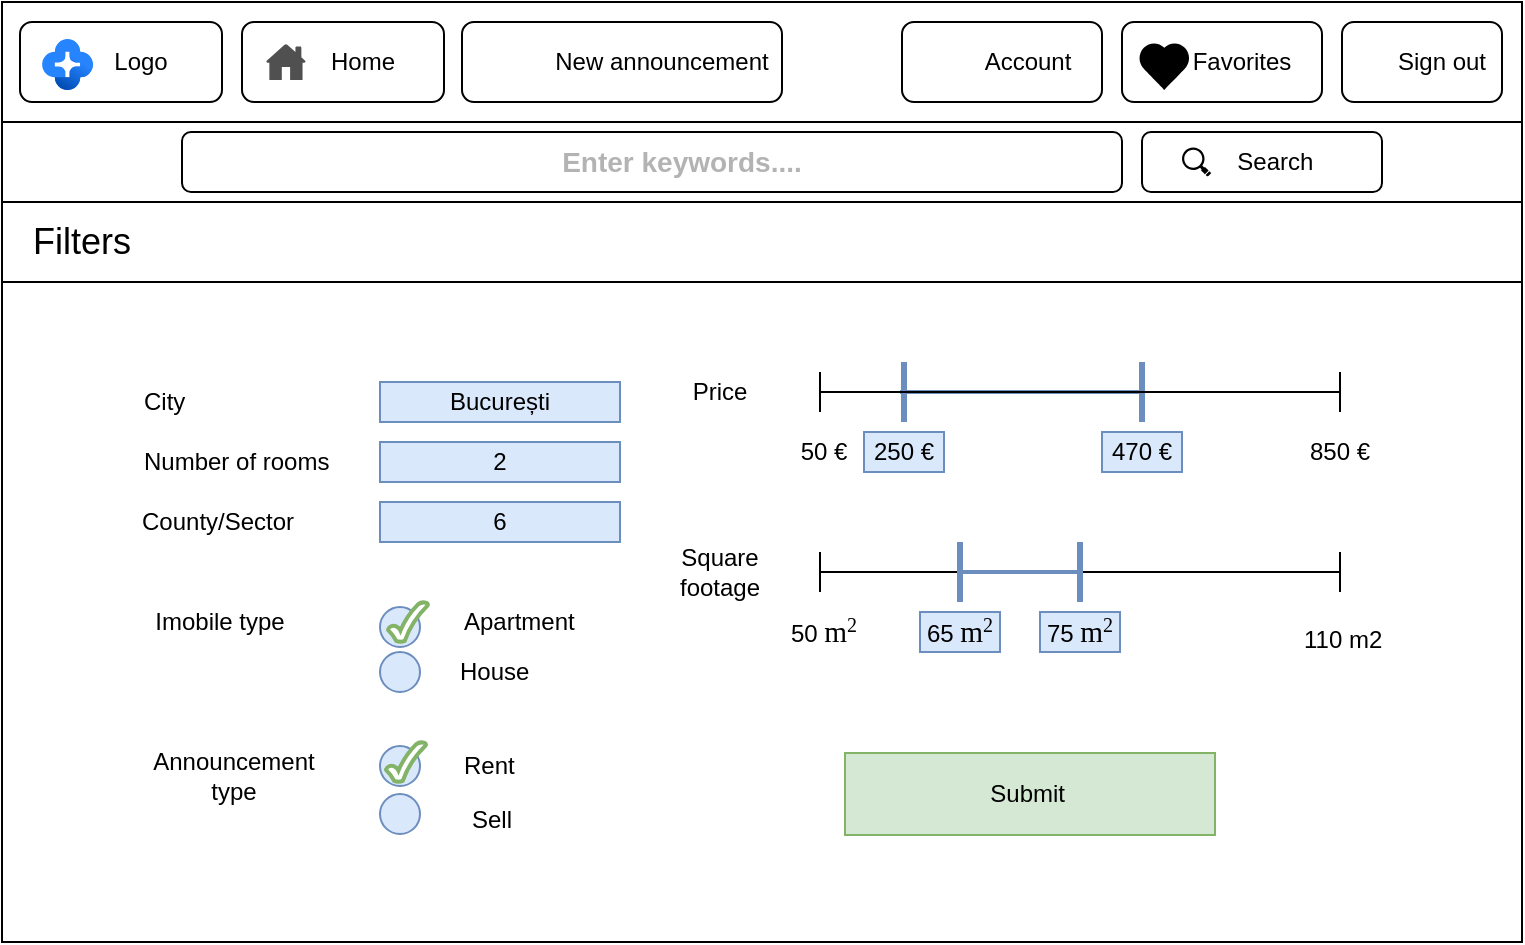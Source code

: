<mxfile version="12.8.2" type="device"><diagram id="mXsjd6KJbfReBEOmsh-T" name="Page-1"><mxGraphModel dx="1038" dy="1668" grid="1" gridSize="10" guides="1" tooltips="1" connect="1" arrows="1" fold="1" page="1" pageScale="1" pageWidth="827" pageHeight="1169" math="0" shadow="0"><root><mxCell id="0"/><mxCell id="1" parent="0"/><mxCell id="6OxCRLZpyRjISe_5nAXk-8" value="" style="whiteSpace=wrap;html=1;strokeWidth=1;" parent="1" vertex="1"><mxGeometry x="40" y="20" width="760" height="330" as="geometry"/></mxCell><mxCell id="rm_aqZHcloBOPW1Ccewx-1" value="" style="group" parent="1" vertex="1" connectable="0"><mxGeometry x="40" y="-120" width="760" height="100" as="geometry"/></mxCell><mxCell id="rm_aqZHcloBOPW1Ccewx-2" value="" style="group" parent="rm_aqZHcloBOPW1Ccewx-1" vertex="1" connectable="0"><mxGeometry width="760" height="100" as="geometry"/></mxCell><mxCell id="rm_aqZHcloBOPW1Ccewx-3" value="" style="group" parent="rm_aqZHcloBOPW1Ccewx-2" vertex="1" connectable="0"><mxGeometry y="60" width="760" height="40" as="geometry"/></mxCell><mxCell id="rm_aqZHcloBOPW1Ccewx-4" value="" style="rounded=0;whiteSpace=wrap;html=1;" parent="rm_aqZHcloBOPW1Ccewx-3" vertex="1"><mxGeometry width="760" height="40" as="geometry"/></mxCell><mxCell id="rm_aqZHcloBOPW1Ccewx-5" value="" style="rounded=1;whiteSpace=wrap;html=1;" parent="rm_aqZHcloBOPW1Ccewx-3" vertex="1"><mxGeometry x="90" y="5" width="470" height="30" as="geometry"/></mxCell><mxCell id="rm_aqZHcloBOPW1Ccewx-6" value="&amp;nbsp; &amp;nbsp; Search" style="rounded=1;whiteSpace=wrap;html=1;" parent="rm_aqZHcloBOPW1Ccewx-3" vertex="1"><mxGeometry x="570" y="5" width="120" height="30" as="geometry"/></mxCell><mxCell id="rm_aqZHcloBOPW1Ccewx-7" value="" style="shadow=0;dashed=0;html=1;strokeColor=none;fillColor=#000000;labelPosition=center;verticalLabelPosition=bottom;verticalAlign=top;align=center;outlineConnect=0;shape=mxgraph.veeam.magnifying_glass;pointerEvents=1;" parent="rm_aqZHcloBOPW1Ccewx-3" vertex="1"><mxGeometry x="590" y="12.8" width="14.61" height="14.4" as="geometry"/></mxCell><mxCell id="rm_aqZHcloBOPW1Ccewx-8" value="Enter keywords...." style="text;html=1;strokeColor=none;fillColor=none;align=center;verticalAlign=middle;whiteSpace=wrap;rounded=0;fontColor=#B3B3B3;fontStyle=1;fontSize=14;" parent="rm_aqZHcloBOPW1Ccewx-3" vertex="1"><mxGeometry x="230" y="10" width="220" height="20" as="geometry"/></mxCell><mxCell id="rm_aqZHcloBOPW1Ccewx-9" value="" style="group" parent="rm_aqZHcloBOPW1Ccewx-2" vertex="1" connectable="0"><mxGeometry width="760" height="60" as="geometry"/></mxCell><mxCell id="rm_aqZHcloBOPW1Ccewx-10" value="" style="rounded=0;whiteSpace=wrap;html=1;" parent="rm_aqZHcloBOPW1Ccewx-9" vertex="1"><mxGeometry width="760" height="60" as="geometry"/></mxCell><mxCell id="rm_aqZHcloBOPW1Ccewx-11" value="" style="group" parent="rm_aqZHcloBOPW1Ccewx-9" vertex="1" connectable="0"><mxGeometry x="120" y="10" width="101" height="40" as="geometry"/></mxCell><mxCell id="rm_aqZHcloBOPW1Ccewx-12" value="Home" style="rounded=1;whiteSpace=wrap;html=1;spacingLeft=20;" parent="rm_aqZHcloBOPW1Ccewx-11" vertex="1"><mxGeometry width="101" height="40" as="geometry"/></mxCell><mxCell id="rm_aqZHcloBOPW1Ccewx-13" value="" style="pointerEvents=1;shadow=0;dashed=0;html=1;strokeColor=none;fillColor=#505050;labelPosition=center;verticalLabelPosition=bottom;verticalAlign=top;outlineConnect=0;align=center;shape=mxgraph.office.concepts.home;" parent="rm_aqZHcloBOPW1Ccewx-11" vertex="1"><mxGeometry x="12" y="11" width="20" height="18" as="geometry"/></mxCell><mxCell id="rm_aqZHcloBOPW1Ccewx-14" value="" style="group" parent="rm_aqZHcloBOPW1Ccewx-9" vertex="1" connectable="0"><mxGeometry x="9" y="10" width="101" height="40" as="geometry"/></mxCell><mxCell id="rm_aqZHcloBOPW1Ccewx-15" value="Logo" style="rounded=1;whiteSpace=wrap;html=1;spacingLeft=20;" parent="rm_aqZHcloBOPW1Ccewx-14" vertex="1"><mxGeometry width="101" height="40" as="geometry"/></mxCell><mxCell id="rm_aqZHcloBOPW1Ccewx-16" value="" style="image;image=img/lib/atlassian/Clover_Logo.svg;fillColor=#000000;" parent="rm_aqZHcloBOPW1Ccewx-14" vertex="1"><mxGeometry x="11" y="8.5" width="25.5" height="25.5" as="geometry"/></mxCell><mxCell id="rm_aqZHcloBOPW1Ccewx-17" value="" style="group" parent="rm_aqZHcloBOPW1Ccewx-9" vertex="1" connectable="0"><mxGeometry x="200" y="10" width="190" height="40" as="geometry"/></mxCell><mxCell id="rm_aqZHcloBOPW1Ccewx-18" value="" style="group;spacingLeft=60;" parent="rm_aqZHcloBOPW1Ccewx-17" vertex="1" connectable="0"><mxGeometry width="190" height="40" as="geometry"/></mxCell><mxCell id="rm_aqZHcloBOPW1Ccewx-19" value="New announcement" style="rounded=1;whiteSpace=wrap;html=1;spacingLeft=40;" parent="rm_aqZHcloBOPW1Ccewx-18" vertex="1"><mxGeometry x="30" width="160" height="40" as="geometry"/></mxCell><mxCell id="rm_aqZHcloBOPW1Ccewx-20" value="" style="shape=image;html=1;verticalAlign=top;verticalLabelPosition=bottom;labelBackgroundColor=#ffffff;imageAspect=0;aspect=fixed;image=https://cdn2.iconfinder.com/data/icons/picol-vector/32/document_text_add-128.png;fillColor=#000000;" parent="rm_aqZHcloBOPW1Ccewx-18" vertex="1"><mxGeometry x="50" y="9.88" width="20.25" height="20.25" as="geometry"/></mxCell><mxCell id="rm_aqZHcloBOPW1Ccewx-21" value="" style="group" parent="rm_aqZHcloBOPW1Ccewx-9" vertex="1" connectable="0"><mxGeometry x="560" y="10" width="100" height="40" as="geometry"/></mxCell><mxCell id="rm_aqZHcloBOPW1Ccewx-22" value="Favorites" style="rounded=1;whiteSpace=wrap;html=1;spacingLeft=20;align=center;" parent="rm_aqZHcloBOPW1Ccewx-21" vertex="1"><mxGeometry width="100" height="40" as="geometry"/></mxCell><mxCell id="rm_aqZHcloBOPW1Ccewx-23" value="" style="shape=mxgraph.signs.healthcare.heart_1;html=1;fillColor=#000000;strokeColor=none;verticalLabelPosition=bottom;verticalAlign=top;align=center;" parent="rm_aqZHcloBOPW1Ccewx-21" vertex="1"><mxGeometry x="8" y="10" width="26.3" height="24" as="geometry"/></mxCell><mxCell id="rm_aqZHcloBOPW1Ccewx-24" value="" style="group" parent="rm_aqZHcloBOPW1Ccewx-9" vertex="1" connectable="0"><mxGeometry x="450" y="10" width="100" height="40" as="geometry"/></mxCell><mxCell id="rm_aqZHcloBOPW1Ccewx-25" value="&amp;nbsp; &amp;nbsp; &amp;nbsp; &amp;nbsp; Account" style="rounded=1;whiteSpace=wrap;html=1;" parent="rm_aqZHcloBOPW1Ccewx-24" vertex="1"><mxGeometry width="100" height="40" as="geometry"/></mxCell><mxCell id="rm_aqZHcloBOPW1Ccewx-26" value="" style="shape=image;html=1;verticalAlign=top;verticalLabelPosition=bottom;labelBackgroundColor=#ffffff;imageAspect=0;aspect=fixed;image=https://cdn4.iconfinder.com/data/icons/music-ui-solid-24px/24/user_account_profile-2-128.png;fillColor=#000000;" parent="rm_aqZHcloBOPW1Ccewx-24" vertex="1"><mxGeometry x="10" y="6" width="28" height="28" as="geometry"/></mxCell><mxCell id="rm_aqZHcloBOPW1Ccewx-27" value="" style="group" parent="rm_aqZHcloBOPW1Ccewx-9" vertex="1" connectable="0"><mxGeometry x="670" y="10" width="80" height="40" as="geometry"/></mxCell><mxCell id="rm_aqZHcloBOPW1Ccewx-28" value="Sign out" style="rounded=1;whiteSpace=wrap;html=1;spacingLeft=20;" parent="rm_aqZHcloBOPW1Ccewx-27" vertex="1"><mxGeometry width="80" height="40" as="geometry"/></mxCell><mxCell id="rm_aqZHcloBOPW1Ccewx-29" value="" style="shape=image;html=1;verticalAlign=top;verticalLabelPosition=bottom;labelBackgroundColor=#ffffff;imageAspect=0;aspect=fixed;image=https://cdn1.iconfinder.com/data/icons/essential-21/128/Log_out-128.png;fillColor=#000000;" parent="rm_aqZHcloBOPW1Ccewx-27" vertex="1"><mxGeometry x="5" y="9" width="24" height="24" as="geometry"/></mxCell><mxCell id="rm_aqZHcloBOPW1Ccewx-39" value="" style="group" parent="1" vertex="1" connectable="0"><mxGeometry x="40" y="-20" width="760" height="40" as="geometry"/></mxCell><mxCell id="rm_aqZHcloBOPW1Ccewx-41" value="&lt;font style=&quot;font-size: 18px;&quot;&gt;Filters&lt;/font&gt;" style="text;html=1;strokeColor=none;fillColor=none;align=center;verticalAlign=middle;whiteSpace=wrap;rounded=0;strokeWidth=1;fontSize=18;" parent="rm_aqZHcloBOPW1Ccewx-39" vertex="1"><mxGeometry x="31.5" y="8.75" width="90" height="22.5" as="geometry"/></mxCell><mxCell id="rm_aqZHcloBOPW1Ccewx-40" value="" style="rounded=0;whiteSpace=wrap;html=1;" parent="rm_aqZHcloBOPW1Ccewx-39" vertex="1"><mxGeometry width="760" height="40" as="geometry"/></mxCell><mxCell id="4tzblH2rU3acikNUFtyI-35" value="&lt;font style=&quot;font-size: 18px&quot;&gt;Filters&lt;/font&gt;" style="text;html=1;strokeColor=none;fillColor=none;align=center;verticalAlign=middle;whiteSpace=wrap;rounded=0;" vertex="1" parent="rm_aqZHcloBOPW1Ccewx-39"><mxGeometry x="20" y="10" width="40" height="20" as="geometry"/></mxCell><mxCell id="4tzblH2rU3acikNUFtyI-30" value="" style="group" vertex="1" connectable="0" parent="1"><mxGeometry x="99" y="60" width="630" height="242" as="geometry"/></mxCell><mxCell id="6OxCRLZpyRjISe_5nAXk-63" value="Submit&amp;nbsp;" style="rounded=0;whiteSpace=wrap;html=1;strokeWidth=1;fillColor=#d5e8d4;fontSize=12;strokeColor=#82b366;" parent="4tzblH2rU3acikNUFtyI-30" vertex="1"><mxGeometry x="362.5" y="195.5" width="185" height="41" as="geometry"/></mxCell><mxCell id="rm_aqZHcloBOPW1Ccewx-59" value="" style="group" parent="4tzblH2rU3acikNUFtyI-30" vertex="1" connectable="0"><mxGeometry y="120" width="240" height="45" as="geometry"/></mxCell><mxCell id="rm_aqZHcloBOPW1Ccewx-55" value="" style="group" parent="rm_aqZHcloBOPW1Ccewx-59" vertex="1" connectable="0"><mxGeometry x="168" y="25" width="70" height="20" as="geometry"/></mxCell><mxCell id="6OxCRLZpyRjISe_5nAXk-27" value="House" style="text;html=1;strokeColor=none;fillColor=none;align=left;verticalAlign=middle;whiteSpace=wrap;rounded=0;" parent="rm_aqZHcloBOPW1Ccewx-55" vertex="1"><mxGeometry width="70" height="20" as="geometry"/></mxCell><mxCell id="rm_aqZHcloBOPW1Ccewx-57" value="" style="group" parent="rm_aqZHcloBOPW1Ccewx-59" vertex="1" connectable="0"><mxGeometry width="240" height="45" as="geometry"/></mxCell><mxCell id="6OxCRLZpyRjISe_5nAXk-25" value="Apartment" style="text;html=1;strokeColor=none;fillColor=none;align=left;verticalAlign=middle;whiteSpace=wrap;rounded=0;" parent="rm_aqZHcloBOPW1Ccewx-57" vertex="1"><mxGeometry x="170" width="70" height="20" as="geometry"/></mxCell><mxCell id="rm_aqZHcloBOPW1Ccewx-56" value="" style="group" parent="rm_aqZHcloBOPW1Ccewx-57" vertex="1" connectable="0"><mxGeometry width="154" height="45" as="geometry"/></mxCell><mxCell id="rm_aqZHcloBOPW1Ccewx-54" value="" style="group" parent="rm_aqZHcloBOPW1Ccewx-56" vertex="1" connectable="0"><mxGeometry width="154" height="45" as="geometry"/></mxCell><mxCell id="6OxCRLZpyRjISe_5nAXk-26" value="" style="ellipse;whiteSpace=wrap;html=1;aspect=fixed;strokeWidth=1;fillColor=#dae8fc;strokeColor=#6c8ebf;" parent="rm_aqZHcloBOPW1Ccewx-54" vertex="1"><mxGeometry x="130" y="25" width="20" height="20" as="geometry"/></mxCell><mxCell id="rm_aqZHcloBOPW1Ccewx-53" value="" style="group" parent="rm_aqZHcloBOPW1Ccewx-54" vertex="1" connectable="0"><mxGeometry width="154" height="22.5" as="geometry"/></mxCell><mxCell id="6OxCRLZpyRjISe_5nAXk-16" value="Imobile type" style="text;html=1;strokeColor=none;fillColor=none;align=center;verticalAlign=middle;whiteSpace=wrap;rounded=0;" parent="rm_aqZHcloBOPW1Ccewx-53" vertex="1"><mxGeometry width="100" height="20" as="geometry"/></mxCell><mxCell id="rm_aqZHcloBOPW1Ccewx-49" value="" style="group" parent="rm_aqZHcloBOPW1Ccewx-53" vertex="1" connectable="0"><mxGeometry x="130" width="24" height="22.5" as="geometry"/></mxCell><mxCell id="6OxCRLZpyRjISe_5nAXk-22" value="" style="ellipse;whiteSpace=wrap;html=1;aspect=fixed;strokeWidth=1;fillColor=#dae8fc;strokeColor=#6c8ebf;" parent="rm_aqZHcloBOPW1Ccewx-49" vertex="1"><mxGeometry y="2.5" width="20" height="20" as="geometry"/></mxCell><mxCell id="6OxCRLZpyRjISe_5nAXk-33" value="" style="verticalLabelPosition=bottom;verticalAlign=top;html=1;shape=mxgraph.basic.tick;strokeWidth=2;fillColor=#ffffff;strokeColor=#82b366;gradientColor=none;" parent="rm_aqZHcloBOPW1Ccewx-49" vertex="1"><mxGeometry x="4" width="20" height="20" as="geometry"/></mxCell><mxCell id="rm_aqZHcloBOPW1Ccewx-66" value="" style="group;verticalAlign=bottom;" parent="4tzblH2rU3acikNUFtyI-30" vertex="1" connectable="0"><mxGeometry y="190" width="210" height="52" as="geometry"/></mxCell><mxCell id="6OxCRLZpyRjISe_5nAXk-51" value="Sell" style="text;html=1;strokeColor=none;fillColor=none;align=left;verticalAlign=bottom;whiteSpace=wrap;rounded=0;fontSize=12;spacingTop=0;spacing=6;" parent="rm_aqZHcloBOPW1Ccewx-66" vertex="1"><mxGeometry x="170" y="32" width="40" height="20" as="geometry"/></mxCell><mxCell id="rm_aqZHcloBOPW1Ccewx-64" value="" style="group" parent="rm_aqZHcloBOPW1Ccewx-66" vertex="1" connectable="0"><mxGeometry width="210" height="52" as="geometry"/></mxCell><mxCell id="6OxCRLZpyRjISe_5nAXk-50" value="Rent" style="text;html=1;strokeColor=none;fillColor=none;align=left;verticalAlign=middle;whiteSpace=wrap;rounded=0;fontSize=12;" parent="rm_aqZHcloBOPW1Ccewx-64" vertex="1"><mxGeometry x="170" y="2" width="40" height="20" as="geometry"/></mxCell><mxCell id="rm_aqZHcloBOPW1Ccewx-63" value="" style="group" parent="rm_aqZHcloBOPW1Ccewx-64" vertex="1" connectable="0"><mxGeometry width="153" height="52" as="geometry"/></mxCell><mxCell id="rm_aqZHcloBOPW1Ccewx-50" value="" style="group" parent="rm_aqZHcloBOPW1Ccewx-63" vertex="1" connectable="0"><mxGeometry x="130" width="23" height="22" as="geometry"/></mxCell><mxCell id="6OxCRLZpyRjISe_5nAXk-43" value="" style="ellipse;whiteSpace=wrap;html=1;aspect=fixed;strokeWidth=1;fillColor=#dae8fc;fontSize=17;strokeColor=#6c8ebf;" parent="rm_aqZHcloBOPW1Ccewx-50" vertex="1"><mxGeometry y="2" width="20" height="20" as="geometry"/></mxCell><mxCell id="6OxCRLZpyRjISe_5nAXk-52" value="" style="verticalLabelPosition=bottom;verticalAlign=top;html=1;shape=mxgraph.basic.tick;strokeWidth=2;fillColor=#ffffff;strokeColor=#82b366;gradientColor=none;" parent="rm_aqZHcloBOPW1Ccewx-50" vertex="1"><mxGeometry x="3" width="20" height="20" as="geometry"/></mxCell><mxCell id="rm_aqZHcloBOPW1Ccewx-62" value="" style="group" parent="rm_aqZHcloBOPW1Ccewx-63" vertex="1" connectable="0"><mxGeometry y="2" width="153" height="50" as="geometry"/></mxCell><mxCell id="6OxCRLZpyRjISe_5nAXk-32" value="Announcement &lt;br&gt;type" style="text;html=1;strokeColor=none;fillColor=none;align=center;verticalAlign=middle;whiteSpace=wrap;rounded=0;" parent="rm_aqZHcloBOPW1Ccewx-62" vertex="1"><mxGeometry width="114" height="30" as="geometry"/></mxCell><mxCell id="6OxCRLZpyRjISe_5nAXk-44" value="" style="ellipse;whiteSpace=wrap;html=1;aspect=fixed;strokeWidth=1;fillColor=#dae8fc;fontSize=17;strokeColor=#6c8ebf;" parent="rm_aqZHcloBOPW1Ccewx-62" vertex="1"><mxGeometry x="130" y="24" width="20" height="20" as="geometry"/></mxCell><mxCell id="rm_aqZHcloBOPW1Ccewx-70" value="" style="group" parent="4tzblH2rU3acikNUFtyI-30" vertex="1" connectable="0"><mxGeometry x="10" y="40" width="240" height="20" as="geometry"/></mxCell><mxCell id="6OxCRLZpyRjISe_5nAXk-14" value="Number of rooms" style="text;html=1;strokeColor=none;fillColor=none;align=left;verticalAlign=middle;whiteSpace=wrap;rounded=0;" parent="rm_aqZHcloBOPW1Ccewx-70" vertex="1"><mxGeometry width="110" height="20" as="geometry"/></mxCell><mxCell id="6OxCRLZpyRjISe_5nAXk-20" value="2" style="rounded=0;whiteSpace=wrap;html=1;strokeWidth=1;fillColor=#dae8fc;strokeColor=#6c8ebf;" parent="rm_aqZHcloBOPW1Ccewx-70" vertex="1"><mxGeometry x="120" width="120" height="20" as="geometry"/></mxCell><mxCell id="6OxCRLZpyRjISe_5nAXk-15" style="edgeStyle=orthogonalEdgeStyle;rounded=0;orthogonalLoop=1;jettySize=auto;html=1;exitX=0.5;exitY=1;exitDx=0;exitDy=0;" parent="rm_aqZHcloBOPW1Ccewx-70" source="6OxCRLZpyRjISe_5nAXk-14" target="6OxCRLZpyRjISe_5nAXk-14" edge="1"><mxGeometry relative="1" as="geometry"/></mxCell><mxCell id="rm_aqZHcloBOPW1Ccewx-71" value="" style="group" parent="4tzblH2rU3acikNUFtyI-30" vertex="1" connectable="0"><mxGeometry x="10" y="10" width="240" height="20" as="geometry"/></mxCell><mxCell id="6OxCRLZpyRjISe_5nAXk-13" value="City" style="text;html=1;strokeColor=none;fillColor=none;align=left;verticalAlign=middle;whiteSpace=wrap;rounded=0;" parent="rm_aqZHcloBOPW1Ccewx-71" vertex="1"><mxGeometry width="40" height="20" as="geometry"/></mxCell><mxCell id="6OxCRLZpyRjISe_5nAXk-18" value="București" style="rounded=0;whiteSpace=wrap;html=1;strokeWidth=1;fillColor=#dae8fc;strokeColor=#6c8ebf;" parent="rm_aqZHcloBOPW1Ccewx-71" vertex="1"><mxGeometry x="120" width="120" height="20" as="geometry"/></mxCell><mxCell id="rm_aqZHcloBOPW1Ccewx-72" value="" style="group" parent="4tzblH2rU3acikNUFtyI-30" vertex="1" connectable="0"><mxGeometry x="10" y="70" width="240" height="20" as="geometry"/></mxCell><mxCell id="rm_aqZHcloBOPW1Ccewx-73" value="County/Sector" style="text;html=1;strokeColor=none;fillColor=none;align=left;verticalAlign=middle;whiteSpace=wrap;rounded=0;" parent="rm_aqZHcloBOPW1Ccewx-72" vertex="1"><mxGeometry x="-1" width="80" height="20" as="geometry"/></mxCell><mxCell id="rm_aqZHcloBOPW1Ccewx-74" value="6" style="rounded=0;whiteSpace=wrap;html=1;strokeWidth=1;fillColor=#dae8fc;strokeColor=#6c8ebf;" parent="rm_aqZHcloBOPW1Ccewx-72" vertex="1"><mxGeometry x="120" width="120" height="20" as="geometry"/></mxCell><mxCell id="4tzblH2rU3acikNUFtyI-7" value="" style="group" vertex="1" connectable="0" parent="4tzblH2rU3acikNUFtyI-30"><mxGeometry x="280" width="350" height="55" as="geometry"/></mxCell><mxCell id="rm_aqZHcloBOPW1Ccewx-46" value="50 €" style="text;html=1;strokeColor=none;fillColor=none;align=center;verticalAlign=middle;whiteSpace=wrap;rounded=0;" parent="4tzblH2rU3acikNUFtyI-7" vertex="1"><mxGeometry x="52" y="35" width="40" height="20" as="geometry"/></mxCell><mxCell id="rm_aqZHcloBOPW1Ccewx-47" value="850 €" style="text;html=1;strokeColor=none;fillColor=none;align=center;verticalAlign=middle;whiteSpace=wrap;rounded=0;" parent="4tzblH2rU3acikNUFtyI-7" vertex="1"><mxGeometry x="310" y="35" width="40" height="20" as="geometry"/></mxCell><mxCell id="4tzblH2rU3acikNUFtyI-6" value="" style="group" vertex="1" connectable="0" parent="4tzblH2rU3acikNUFtyI-7"><mxGeometry width="330" height="55" as="geometry"/></mxCell><mxCell id="6OxCRLZpyRjISe_5nAXk-31" value="250 €" style="text;html=1;strokeColor=#6c8ebf;fillColor=#dae8fc;align=center;verticalAlign=middle;whiteSpace=wrap;rounded=0;" parent="4tzblH2rU3acikNUFtyI-6" vertex="1"><mxGeometry x="92" y="35" width="40" height="20" as="geometry"/></mxCell><mxCell id="6OxCRLZpyRjISe_5nAXk-60" value="470 €" style="text;html=1;strokeColor=#6c8ebf;fillColor=#dae8fc;align=center;verticalAlign=middle;whiteSpace=wrap;rounded=0;" parent="4tzblH2rU3acikNUFtyI-6" vertex="1"><mxGeometry x="211" y="35" width="40" height="20" as="geometry"/></mxCell><mxCell id="4tzblH2rU3acikNUFtyI-5" value="" style="group" vertex="1" connectable="0" parent="4tzblH2rU3acikNUFtyI-6"><mxGeometry width="330" height="30" as="geometry"/></mxCell><mxCell id="6OxCRLZpyRjISe_5nAXk-35" value="" style="line;strokeWidth=3;direction=south;html=1;perimeterSpacing=3;fillColor=#dae8fc;strokeColor=#6c8ebf;" parent="4tzblH2rU3acikNUFtyI-5" vertex="1"><mxGeometry x="107" width="10" height="30" as="geometry"/></mxCell><mxCell id="6OxCRLZpyRjISe_5nAXk-38" value="" style="line;strokeWidth=3;direction=south;html=1;perimeterSpacing=3;fillColor=#dae8fc;strokeColor=#6c8ebf;" parent="4tzblH2rU3acikNUFtyI-5" vertex="1"><mxGeometry x="226" width="10" height="30" as="geometry"/></mxCell><mxCell id="6OxCRLZpyRjISe_5nAXk-42" value="" style="line;strokeWidth=2;html=1;perimeter=backbonePerimeter;points=[];outlineConnect=0;fillColor=#dae8fc;fontSize=17;strokeColor=#6c8ebf;" parent="4tzblH2rU3acikNUFtyI-5" vertex="1"><mxGeometry x="110" y="10" width="120" height="10" as="geometry"/></mxCell><mxCell id="4tzblH2rU3acikNUFtyI-4" value="" style="group" vertex="1" connectable="0" parent="4tzblH2rU3acikNUFtyI-5"><mxGeometry y="5" width="330" height="20" as="geometry"/></mxCell><mxCell id="6OxCRLZpyRjISe_5nAXk-28" value="Price" style="text;html=1;strokeColor=none;fillColor=none;align=center;verticalAlign=middle;whiteSpace=wrap;rounded=0;" parent="4tzblH2rU3acikNUFtyI-4" vertex="1"><mxGeometry width="40" height="20" as="geometry"/></mxCell><mxCell id="6OxCRLZpyRjISe_5nAXk-30" value="" style="shape=crossbar;whiteSpace=wrap;html=1;rounded=1;strokeWidth=1;" parent="4tzblH2rU3acikNUFtyI-4" vertex="1"><mxGeometry x="70" width="260" height="20" as="geometry"/></mxCell><mxCell id="4tzblH2rU3acikNUFtyI-19" value="" style="group" vertex="1" connectable="0" parent="4tzblH2rU3acikNUFtyI-30"><mxGeometry x="280" y="90" width="350" height="65" as="geometry"/></mxCell><mxCell id="4tzblH2rU3acikNUFtyI-18" value="" style="group" vertex="1" connectable="0" parent="4tzblH2rU3acikNUFtyI-19"><mxGeometry width="350" height="65" as="geometry"/></mxCell><mxCell id="4tzblH2rU3acikNUFtyI-16" value="" style="group" vertex="1" connectable="0" parent="4tzblH2rU3acikNUFtyI-18"><mxGeometry width="330" height="55" as="geometry"/></mxCell><mxCell id="4tzblH2rU3acikNUFtyI-1" value="50&amp;nbsp;&lt;span style=&quot;font-family: &amp;#34;times new roman&amp;#34; , serif ; font-size: 14.667px&quot;&gt;m&lt;/span&gt;&lt;sup style=&quot;font-family: &amp;#34;times new roman&amp;#34; , serif&quot;&gt;2&lt;/sup&gt;" style="text;html=1;strokeColor=none;fillColor=none;align=center;verticalAlign=middle;whiteSpace=wrap;rounded=0;" vertex="1" parent="4tzblH2rU3acikNUFtyI-16"><mxGeometry x="52" y="35" width="40" height="20" as="geometry"/></mxCell><mxCell id="4tzblH2rU3acikNUFtyI-12" value="" style="group" vertex="1" connectable="0" parent="4tzblH2rU3acikNUFtyI-16"><mxGeometry width="330" height="55" as="geometry"/></mxCell><mxCell id="6OxCRLZpyRjISe_5nAXk-55" value="" style="shape=crossbar;whiteSpace=wrap;html=1;rounded=1;strokeWidth=1;" parent="4tzblH2rU3acikNUFtyI-12" vertex="1"><mxGeometry x="70" y="5" width="260" height="20" as="geometry"/></mxCell><mxCell id="6OxCRLZpyRjISe_5nAXk-56" value="Square footage" style="text;html=1;strokeColor=none;fillColor=none;align=center;verticalAlign=middle;whiteSpace=wrap;rounded=0;fontSize=12;" parent="4tzblH2rU3acikNUFtyI-12" vertex="1"><mxGeometry y="2.5" width="40" height="25" as="geometry"/></mxCell><mxCell id="6OxCRLZpyRjISe_5nAXk-58" value="" style="line;strokeWidth=3;direction=south;html=1;perimeterSpacing=3;fillColor=#dae8fc;strokeColor=#6c8ebf;" parent="4tzblH2rU3acikNUFtyI-12" vertex="1"><mxGeometry x="135" width="10" height="30" as="geometry"/></mxCell><mxCell id="6OxCRLZpyRjISe_5nAXk-59" value="" style="line;strokeWidth=3;direction=south;html=1;perimeterSpacing=3;fillColor=#dae8fc;strokeColor=#6c8ebf;" parent="4tzblH2rU3acikNUFtyI-12" vertex="1"><mxGeometry x="195" width="10" height="30" as="geometry"/></mxCell><mxCell id="6OxCRLZpyRjISe_5nAXk-61" value="65&amp;nbsp;&lt;span style=&quot;font-family: &amp;#34;times new roman&amp;#34; , serif ; font-size: 14.667px&quot;&gt;m&lt;/span&gt;&lt;sup style=&quot;font-family: &amp;#34;times new roman&amp;#34; , serif&quot;&gt;2&lt;/sup&gt;" style="text;html=1;strokeColor=#6c8ebf;fillColor=#dae8fc;align=center;verticalAlign=middle;whiteSpace=wrap;rounded=0;" parent="4tzblH2rU3acikNUFtyI-12" vertex="1"><mxGeometry x="120" y="35" width="40" height="20" as="geometry"/></mxCell><mxCell id="6OxCRLZpyRjISe_5nAXk-62" value="75&amp;nbsp;&lt;span style=&quot;font-family: &amp;#34;times new roman&amp;#34; , serif ; font-size: 14.667px&quot;&gt;m&lt;/span&gt;&lt;sup style=&quot;font-family: &amp;#34;times new roman&amp;#34; , serif&quot;&gt;2&lt;/sup&gt;" style="text;html=1;strokeColor=#6c8ebf;fillColor=#dae8fc;align=center;verticalAlign=middle;whiteSpace=wrap;rounded=0;" parent="4tzblH2rU3acikNUFtyI-12" vertex="1"><mxGeometry x="180" y="35" width="40" height="20" as="geometry"/></mxCell><mxCell id="4tzblH2rU3acikNUFtyI-17" value="" style="group" vertex="1" connectable="0" parent="4tzblH2rU3acikNUFtyI-18"><mxGeometry x="140" y="10" width="210" height="55" as="geometry"/></mxCell><mxCell id="4tzblH2rU3acikNUFtyI-14" value="" style="group" vertex="1" connectable="0" parent="4tzblH2rU3acikNUFtyI-17"><mxGeometry width="210" height="55" as="geometry"/></mxCell><mxCell id="6OxCRLZpyRjISe_5nAXk-57" value="" style="line;strokeWidth=2;html=1;perimeter=backbonePerimeter;points=[];outlineConnect=0;fillColor=#dae8fc;fontSize=17;strokeColor=#6c8ebf;" parent="4tzblH2rU3acikNUFtyI-14" vertex="1"><mxGeometry width="60" height="10" as="geometry"/></mxCell><mxCell id="4tzblH2rU3acikNUFtyI-13" value="" style="group" vertex="1" connectable="0" parent="4tzblH2rU3acikNUFtyI-14"><mxGeometry x="170" y="25" width="40" height="30" as="geometry"/></mxCell><mxCell id="4tzblH2rU3acikNUFtyI-2" value="110 m2" style="text;html=1;" vertex="1" parent="4tzblH2rU3acikNUFtyI-13"><mxGeometry width="40" height="30" as="geometry"/></mxCell></root></mxGraphModel></diagram></mxfile>